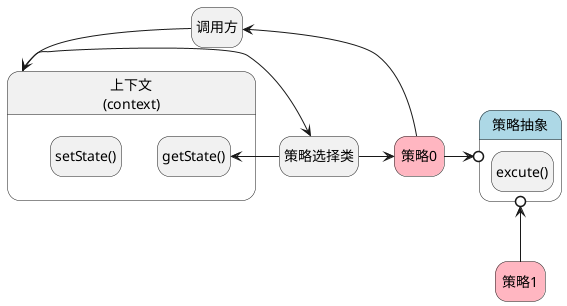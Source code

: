 @startuml 策略模式
hide empty description
state user as "调用方"
state context as "上下文\n(context)" {
    state getState as "getState()"
    state setState as "setState()"
}
state com_inter as "策略抽象" #LightBlue {
    state excute as "excute()"
}
state com0 as "策略0" #LightPink
state com1 as "策略1" #LightPink
state proxy as "策略选择类"

user -down-> context
context -right-> proxy
proxy -> getState
proxy -> com0
com0 -up-> user
com0 -right->o com_inter
com1 -up->o com_inter
@enduml